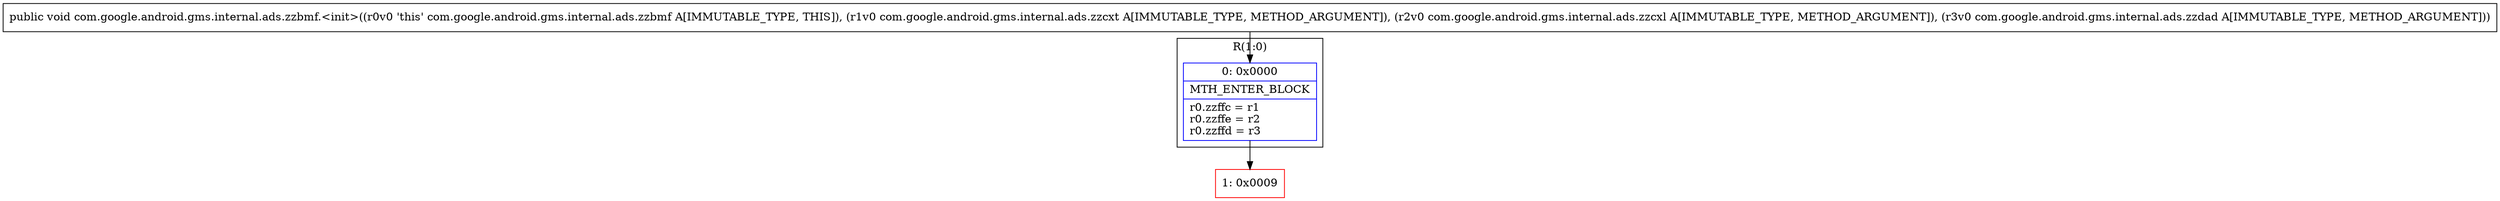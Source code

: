 digraph "CFG forcom.google.android.gms.internal.ads.zzbmf.\<init\>(Lcom\/google\/android\/gms\/internal\/ads\/zzcxt;Lcom\/google\/android\/gms\/internal\/ads\/zzcxl;Lcom\/google\/android\/gms\/internal\/ads\/zzdad;)V" {
subgraph cluster_Region_53743026 {
label = "R(1:0)";
node [shape=record,color=blue];
Node_0 [shape=record,label="{0\:\ 0x0000|MTH_ENTER_BLOCK\l|r0.zzffc = r1\lr0.zzffe = r2\lr0.zzffd = r3\l}"];
}
Node_1 [shape=record,color=red,label="{1\:\ 0x0009}"];
MethodNode[shape=record,label="{public void com.google.android.gms.internal.ads.zzbmf.\<init\>((r0v0 'this' com.google.android.gms.internal.ads.zzbmf A[IMMUTABLE_TYPE, THIS]), (r1v0 com.google.android.gms.internal.ads.zzcxt A[IMMUTABLE_TYPE, METHOD_ARGUMENT]), (r2v0 com.google.android.gms.internal.ads.zzcxl A[IMMUTABLE_TYPE, METHOD_ARGUMENT]), (r3v0 com.google.android.gms.internal.ads.zzdad A[IMMUTABLE_TYPE, METHOD_ARGUMENT])) }"];
MethodNode -> Node_0;
Node_0 -> Node_1;
}

